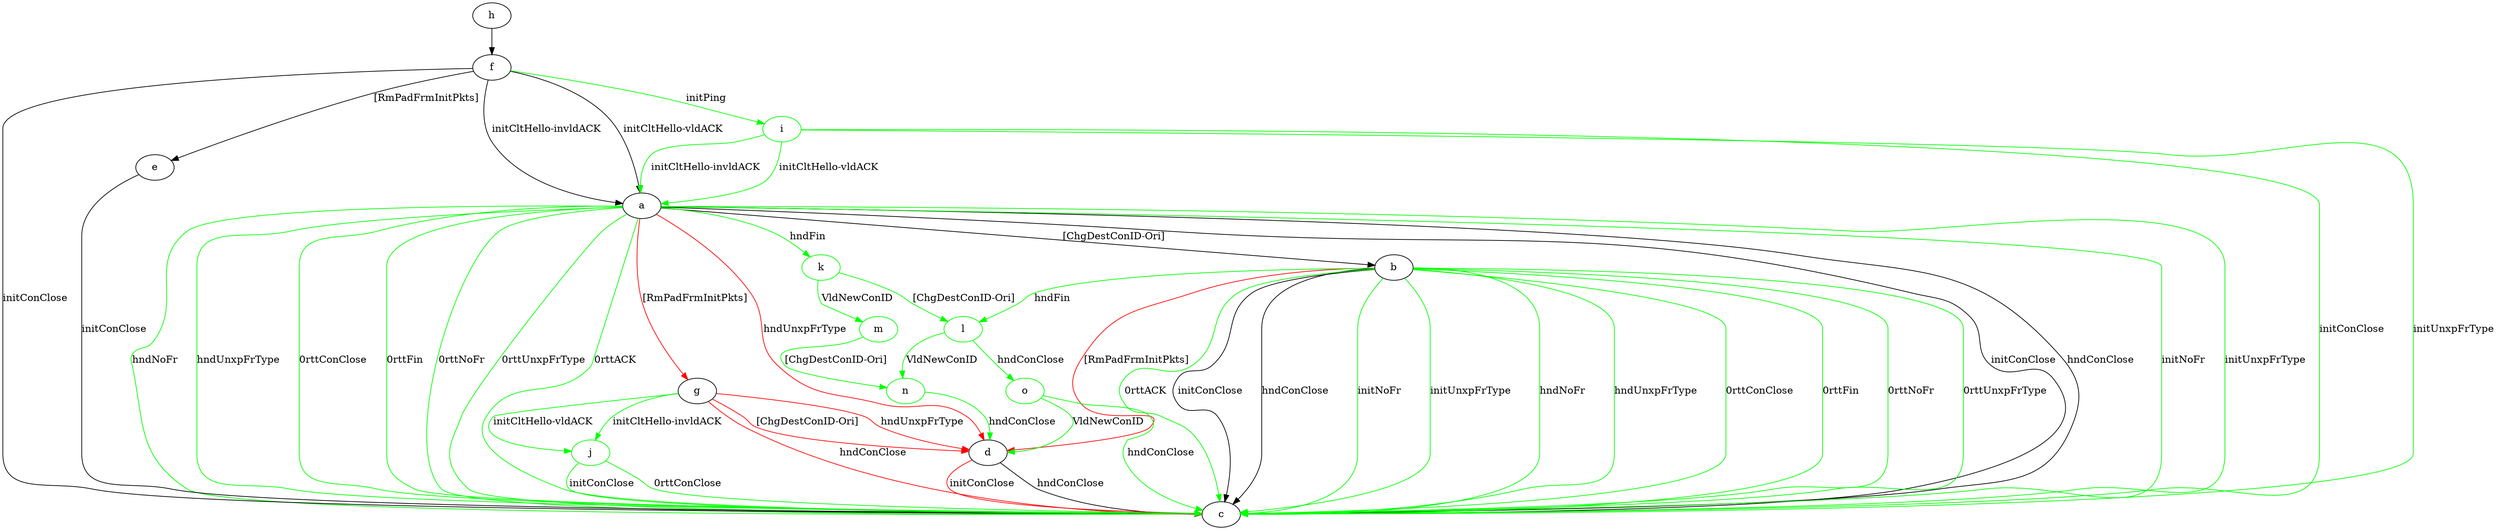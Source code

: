 digraph "" {
	a -> b	[key=0,
		label="[ChgDestConID-Ori] "];
	a -> c	[key=0,
		label="initConClose "];
	a -> c	[key=1,
		label="hndConClose "];
	a -> c	[key=2,
		color=green,
		label="initNoFr "];
	a -> c	[key=3,
		color=green,
		label="initUnxpFrType "];
	a -> c	[key=4,
		color=green,
		label="hndNoFr "];
	a -> c	[key=5,
		color=green,
		label="hndUnxpFrType "];
	a -> c	[key=6,
		color=green,
		label="0rttConClose "];
	a -> c	[key=7,
		color=green,
		label="0rttFin "];
	a -> c	[key=8,
		color=green,
		label="0rttNoFr "];
	a -> c	[key=9,
		color=green,
		label="0rttUnxpFrType "];
	a -> c	[key=10,
		color=green,
		label="0rttACK "];
	a -> d	[key=0,
		color=red,
		label="hndUnxpFrType "];
	a -> g	[key=0,
		color=red,
		label="[RmPadFrmInitPkts] "];
	k	[color=green];
	a -> k	[key=0,
		color=green,
		label="hndFin "];
	b -> c	[key=0,
		label="initConClose "];
	b -> c	[key=1,
		label="hndConClose "];
	b -> c	[key=2,
		color=green,
		label="initNoFr "];
	b -> c	[key=3,
		color=green,
		label="initUnxpFrType "];
	b -> c	[key=4,
		color=green,
		label="hndNoFr "];
	b -> c	[key=5,
		color=green,
		label="hndUnxpFrType "];
	b -> c	[key=6,
		color=green,
		label="0rttConClose "];
	b -> c	[key=7,
		color=green,
		label="0rttFin "];
	b -> c	[key=8,
		color=green,
		label="0rttNoFr "];
	b -> c	[key=9,
		color=green,
		label="0rttUnxpFrType "];
	b -> c	[key=10,
		color=green,
		label="0rttACK "];
	b -> d	[key=0,
		color=red,
		label="[RmPadFrmInitPkts] "];
	l	[color=green];
	b -> l	[key=0,
		color=green,
		label="hndFin "];
	d -> c	[key=0,
		label="hndConClose "];
	d -> c	[key=1,
		color=red,
		label="initConClose "];
	e -> c	[key=0,
		label="initConClose "];
	f -> a	[key=0,
		label="initCltHello-vldACK "];
	f -> a	[key=1,
		label="initCltHello-invldACK "];
	f -> c	[key=0,
		label="initConClose "];
	f -> e	[key=0,
		label="[RmPadFrmInitPkts] "];
	i	[color=green];
	f -> i	[key=0,
		color=green,
		label="initPing "];
	g -> c	[key=0,
		color=red,
		label="hndConClose "];
	g -> d	[key=0,
		color=red,
		label="hndUnxpFrType "];
	g -> d	[key=1,
		color=red,
		label="[ChgDestConID-Ori] "];
	j	[color=green];
	g -> j	[key=0,
		color=green,
		label="initCltHello-vldACK "];
	g -> j	[key=1,
		color=green,
		label="initCltHello-invldACK "];
	h -> f	[key=0];
	i -> a	[key=0,
		color=green,
		label="initCltHello-vldACK "];
	i -> a	[key=1,
		color=green,
		label="initCltHello-invldACK "];
	i -> c	[key=0,
		color=green,
		label="initConClose "];
	i -> c	[key=1,
		color=green,
		label="initUnxpFrType "];
	j -> c	[key=0,
		color=green,
		label="initConClose "];
	j -> c	[key=1,
		color=green,
		label="0rttConClose "];
	k -> l	[key=0,
		color=green,
		label="[ChgDestConID-Ori] "];
	m	[color=green];
	k -> m	[key=0,
		color=green,
		label="VldNewConID "];
	n	[color=green];
	l -> n	[key=0,
		color=green,
		label="VldNewConID "];
	o	[color=green];
	l -> o	[key=0,
		color=green,
		label="hndConClose "];
	m -> n	[key=0,
		color=green,
		label="[ChgDestConID-Ori] "];
	n -> d	[key=0,
		color=green,
		label="hndConClose "];
	o -> c	[key=0,
		color=green,
		label="hndConClose "];
	o -> d	[key=0,
		color=green,
		label="VldNewConID "];
}
